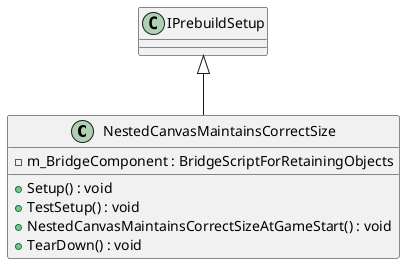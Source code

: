 @startuml
class NestedCanvasMaintainsCorrectSize {
    - m_BridgeComponent : BridgeScriptForRetainingObjects
    + Setup() : void
    + TestSetup() : void
    + NestedCanvasMaintainsCorrectSizeAtGameStart() : void
    + TearDown() : void
}
IPrebuildSetup <|-- NestedCanvasMaintainsCorrectSize
@enduml
